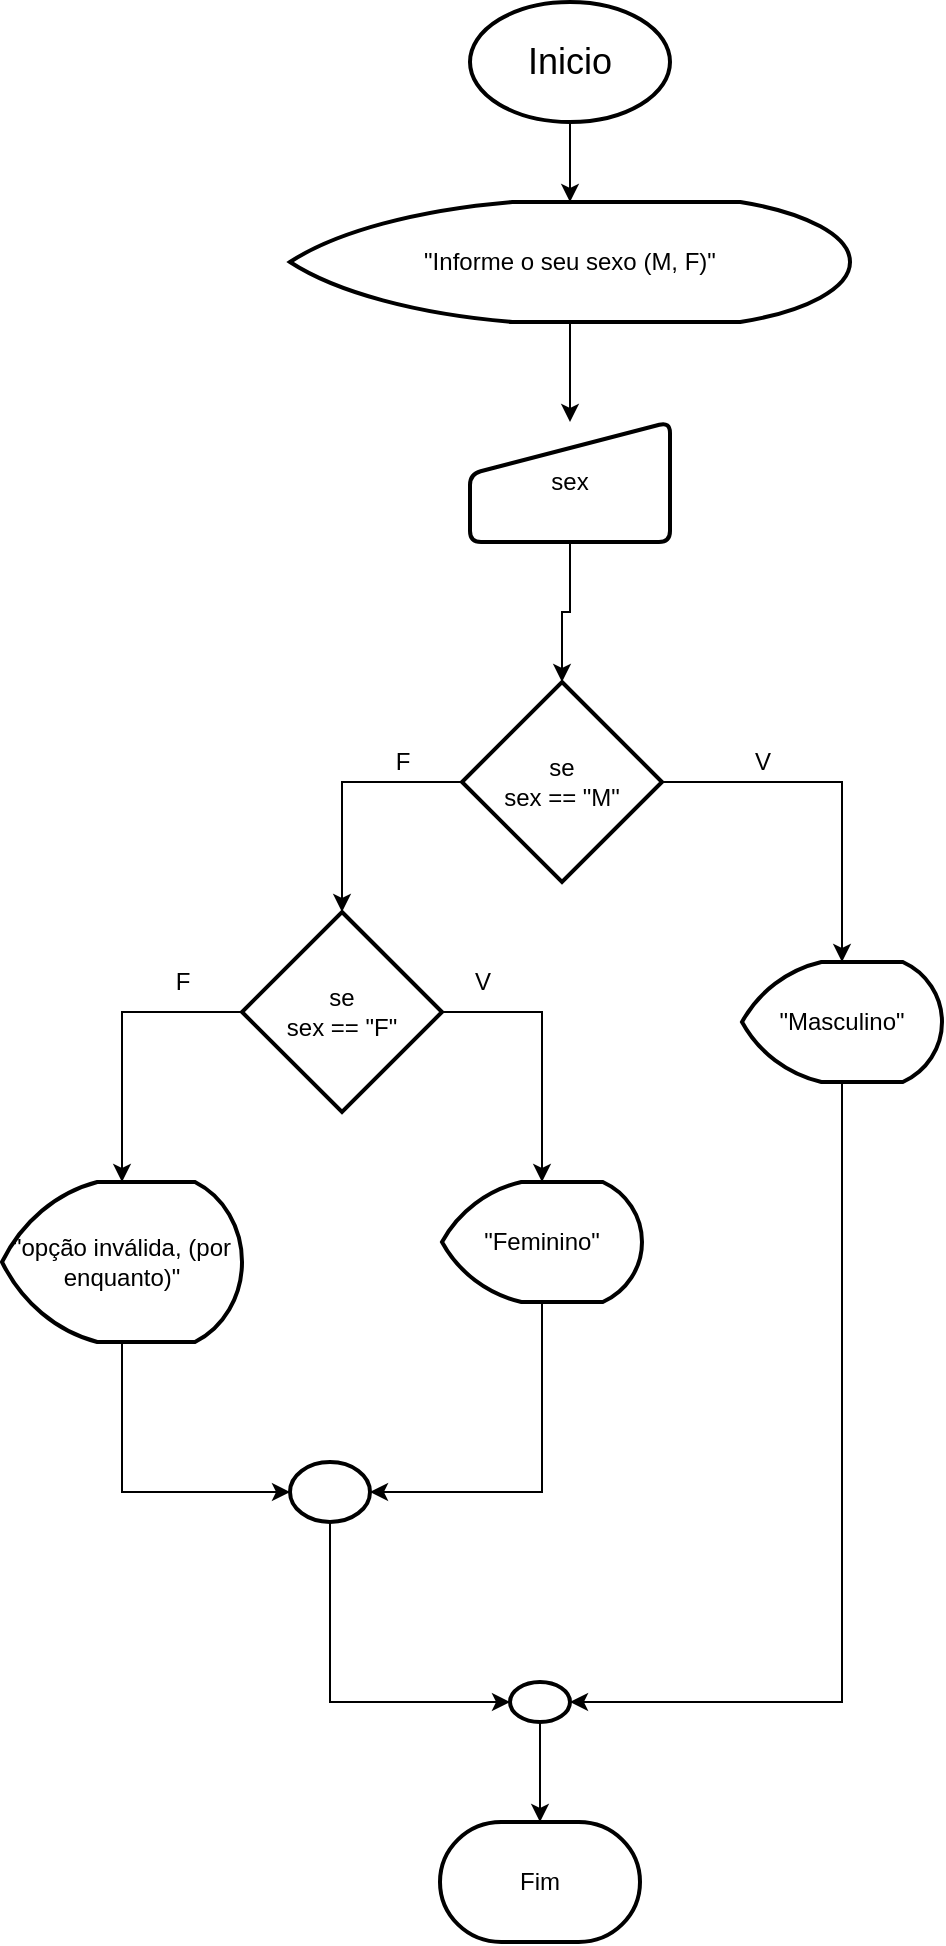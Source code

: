 <mxfile version="21.1.5" type="device">
  <diagram name="Página-1" id="9z4j_WpwlolBzk-_hQlZ">
    <mxGraphModel dx="712" dy="729" grid="1" gridSize="10" guides="1" tooltips="1" connect="1" arrows="1" fold="1" page="1" pageScale="1" pageWidth="827" pageHeight="1169" math="0" shadow="0">
      <root>
        <mxCell id="0" />
        <mxCell id="1" parent="0" />
        <mxCell id="eKlCcEgIWFv4ksgkBwzY-22" style="edgeStyle=orthogonalEdgeStyle;rounded=0;orthogonalLoop=1;jettySize=auto;html=1;exitX=0.5;exitY=1;exitDx=0;exitDy=0;exitPerimeter=0;entryX=0.5;entryY=0;entryDx=0;entryDy=0;entryPerimeter=0;" edge="1" parent="1" source="eKlCcEgIWFv4ksgkBwzY-1" target="eKlCcEgIWFv4ksgkBwzY-2">
          <mxGeometry relative="1" as="geometry" />
        </mxCell>
        <mxCell id="eKlCcEgIWFv4ksgkBwzY-1" value="&lt;font style=&quot;font-size: 18px;&quot;&gt;Inicio&lt;/font&gt;" style="strokeWidth=2;html=1;shape=mxgraph.flowchart.start_1;whiteSpace=wrap;" vertex="1" parent="1">
          <mxGeometry x="364" y="30" width="100" height="60" as="geometry" />
        </mxCell>
        <mxCell id="eKlCcEgIWFv4ksgkBwzY-23" style="edgeStyle=orthogonalEdgeStyle;rounded=0;orthogonalLoop=1;jettySize=auto;html=1;exitX=0.5;exitY=1;exitDx=0;exitDy=0;exitPerimeter=0;" edge="1" parent="1" source="eKlCcEgIWFv4ksgkBwzY-2" target="eKlCcEgIWFv4ksgkBwzY-3">
          <mxGeometry relative="1" as="geometry" />
        </mxCell>
        <mxCell id="eKlCcEgIWFv4ksgkBwzY-2" value="&quot;Informe o seu sexo (M, F)&quot;" style="strokeWidth=2;html=1;shape=mxgraph.flowchart.display;whiteSpace=wrap;" vertex="1" parent="1">
          <mxGeometry x="274" y="130" width="280" height="60" as="geometry" />
        </mxCell>
        <mxCell id="eKlCcEgIWFv4ksgkBwzY-24" style="edgeStyle=orthogonalEdgeStyle;rounded=0;orthogonalLoop=1;jettySize=auto;html=1;exitX=0.5;exitY=1;exitDx=0;exitDy=0;entryX=0.5;entryY=0;entryDx=0;entryDy=0;entryPerimeter=0;" edge="1" parent="1" source="eKlCcEgIWFv4ksgkBwzY-3" target="eKlCcEgIWFv4ksgkBwzY-4">
          <mxGeometry relative="1" as="geometry" />
        </mxCell>
        <mxCell id="eKlCcEgIWFv4ksgkBwzY-3" value="sex" style="html=1;strokeWidth=2;shape=manualInput;whiteSpace=wrap;rounded=1;size=26;arcSize=11;" vertex="1" parent="1">
          <mxGeometry x="364" y="240" width="100" height="60" as="geometry" />
        </mxCell>
        <mxCell id="eKlCcEgIWFv4ksgkBwzY-6" style="edgeStyle=orthogonalEdgeStyle;rounded=0;orthogonalLoop=1;jettySize=auto;html=1;exitX=1;exitY=0.5;exitDx=0;exitDy=0;exitPerimeter=0;entryX=0.5;entryY=0;entryDx=0;entryDy=0;entryPerimeter=0;" edge="1" parent="1" source="eKlCcEgIWFv4ksgkBwzY-4" target="eKlCcEgIWFv4ksgkBwzY-5">
          <mxGeometry relative="1" as="geometry" />
        </mxCell>
        <mxCell id="eKlCcEgIWFv4ksgkBwzY-9" style="edgeStyle=orthogonalEdgeStyle;rounded=0;orthogonalLoop=1;jettySize=auto;html=1;exitX=0;exitY=0.5;exitDx=0;exitDy=0;exitPerimeter=0;" edge="1" parent="1" source="eKlCcEgIWFv4ksgkBwzY-4" target="eKlCcEgIWFv4ksgkBwzY-8">
          <mxGeometry relative="1" as="geometry" />
        </mxCell>
        <mxCell id="eKlCcEgIWFv4ksgkBwzY-4" value="se&lt;br&gt;sex == &quot;M&quot;" style="strokeWidth=2;html=1;shape=mxgraph.flowchart.decision;whiteSpace=wrap;" vertex="1" parent="1">
          <mxGeometry x="360" y="370" width="100" height="100" as="geometry" />
        </mxCell>
        <mxCell id="eKlCcEgIWFv4ksgkBwzY-17" style="edgeStyle=orthogonalEdgeStyle;rounded=0;orthogonalLoop=1;jettySize=auto;html=1;exitX=0.5;exitY=1;exitDx=0;exitDy=0;exitPerimeter=0;entryX=1;entryY=0.5;entryDx=0;entryDy=0;entryPerimeter=0;" edge="1" parent="1" source="eKlCcEgIWFv4ksgkBwzY-5" target="eKlCcEgIWFv4ksgkBwzY-18">
          <mxGeometry relative="1" as="geometry">
            <mxPoint x="490" y="910" as="targetPoint" />
          </mxGeometry>
        </mxCell>
        <mxCell id="eKlCcEgIWFv4ksgkBwzY-5" value="&quot;Masculino&quot;" style="strokeWidth=2;html=1;shape=mxgraph.flowchart.display;whiteSpace=wrap;" vertex="1" parent="1">
          <mxGeometry x="500" y="510" width="100" height="60" as="geometry" />
        </mxCell>
        <mxCell id="eKlCcEgIWFv4ksgkBwzY-11" style="edgeStyle=orthogonalEdgeStyle;rounded=0;orthogonalLoop=1;jettySize=auto;html=1;exitX=1;exitY=0.5;exitDx=0;exitDy=0;exitPerimeter=0;entryX=0.5;entryY=0;entryDx=0;entryDy=0;entryPerimeter=0;" edge="1" parent="1" source="eKlCcEgIWFv4ksgkBwzY-8" target="eKlCcEgIWFv4ksgkBwzY-10">
          <mxGeometry relative="1" as="geometry" />
        </mxCell>
        <mxCell id="eKlCcEgIWFv4ksgkBwzY-12" style="edgeStyle=orthogonalEdgeStyle;rounded=0;orthogonalLoop=1;jettySize=auto;html=1;exitX=0;exitY=0.5;exitDx=0;exitDy=0;exitPerimeter=0;" edge="1" parent="1" source="eKlCcEgIWFv4ksgkBwzY-8" target="eKlCcEgIWFv4ksgkBwzY-13">
          <mxGeometry relative="1" as="geometry">
            <mxPoint x="180" y="650" as="targetPoint" />
          </mxGeometry>
        </mxCell>
        <mxCell id="eKlCcEgIWFv4ksgkBwzY-8" value="se&lt;br&gt;sex == &quot;F&quot;" style="strokeWidth=2;html=1;shape=mxgraph.flowchart.decision;whiteSpace=wrap;" vertex="1" parent="1">
          <mxGeometry x="250" y="485" width="100" height="100" as="geometry" />
        </mxCell>
        <mxCell id="eKlCcEgIWFv4ksgkBwzY-16" style="edgeStyle=orthogonalEdgeStyle;rounded=0;orthogonalLoop=1;jettySize=auto;html=1;exitX=0.5;exitY=1;exitDx=0;exitDy=0;exitPerimeter=0;entryX=1;entryY=0.5;entryDx=0;entryDy=0;entryPerimeter=0;" edge="1" parent="1" source="eKlCcEgIWFv4ksgkBwzY-10" target="eKlCcEgIWFv4ksgkBwzY-14">
          <mxGeometry relative="1" as="geometry" />
        </mxCell>
        <mxCell id="eKlCcEgIWFv4ksgkBwzY-10" value="&quot;Feminino&quot;" style="strokeWidth=2;html=1;shape=mxgraph.flowchart.display;whiteSpace=wrap;" vertex="1" parent="1">
          <mxGeometry x="350" y="620" width="100" height="60" as="geometry" />
        </mxCell>
        <mxCell id="eKlCcEgIWFv4ksgkBwzY-15" style="edgeStyle=orthogonalEdgeStyle;rounded=0;orthogonalLoop=1;jettySize=auto;html=1;exitX=0.5;exitY=1;exitDx=0;exitDy=0;exitPerimeter=0;entryX=0;entryY=0.5;entryDx=0;entryDy=0;entryPerimeter=0;" edge="1" parent="1" source="eKlCcEgIWFv4ksgkBwzY-13" target="eKlCcEgIWFv4ksgkBwzY-14">
          <mxGeometry relative="1" as="geometry" />
        </mxCell>
        <mxCell id="eKlCcEgIWFv4ksgkBwzY-13" value="&quot;opção inválida, (por enquanto)&quot;" style="strokeWidth=2;html=1;shape=mxgraph.flowchart.display;whiteSpace=wrap;" vertex="1" parent="1">
          <mxGeometry x="130" y="620" width="120" height="80" as="geometry" />
        </mxCell>
        <mxCell id="eKlCcEgIWFv4ksgkBwzY-19" style="edgeStyle=orthogonalEdgeStyle;rounded=0;orthogonalLoop=1;jettySize=auto;html=1;exitX=0.5;exitY=1;exitDx=0;exitDy=0;exitPerimeter=0;entryX=0;entryY=0.5;entryDx=0;entryDy=0;entryPerimeter=0;" edge="1" parent="1" source="eKlCcEgIWFv4ksgkBwzY-14" target="eKlCcEgIWFv4ksgkBwzY-18">
          <mxGeometry relative="1" as="geometry" />
        </mxCell>
        <mxCell id="eKlCcEgIWFv4ksgkBwzY-14" value="" style="strokeWidth=2;html=1;shape=mxgraph.flowchart.start_1;whiteSpace=wrap;" vertex="1" parent="1">
          <mxGeometry x="274" y="760" width="40" height="30" as="geometry" />
        </mxCell>
        <mxCell id="eKlCcEgIWFv4ksgkBwzY-21" style="edgeStyle=orthogonalEdgeStyle;rounded=0;orthogonalLoop=1;jettySize=auto;html=1;exitX=0.5;exitY=1;exitDx=0;exitDy=0;exitPerimeter=0;entryX=0.5;entryY=0;entryDx=0;entryDy=0;entryPerimeter=0;" edge="1" parent="1" source="eKlCcEgIWFv4ksgkBwzY-18" target="eKlCcEgIWFv4ksgkBwzY-20">
          <mxGeometry relative="1" as="geometry" />
        </mxCell>
        <mxCell id="eKlCcEgIWFv4ksgkBwzY-18" value="" style="strokeWidth=2;html=1;shape=mxgraph.flowchart.start_1;whiteSpace=wrap;" vertex="1" parent="1">
          <mxGeometry x="384" y="870" width="30" height="20" as="geometry" />
        </mxCell>
        <mxCell id="eKlCcEgIWFv4ksgkBwzY-20" value="Fim" style="strokeWidth=2;html=1;shape=mxgraph.flowchart.terminator;whiteSpace=wrap;" vertex="1" parent="1">
          <mxGeometry x="349" y="940" width="100" height="60" as="geometry" />
        </mxCell>
        <mxCell id="eKlCcEgIWFv4ksgkBwzY-25" value="V" style="text;html=1;align=center;verticalAlign=middle;resizable=0;points=[];autosize=1;strokeColor=none;fillColor=none;" vertex="1" parent="1">
          <mxGeometry x="355" y="505" width="30" height="30" as="geometry" />
        </mxCell>
        <mxCell id="eKlCcEgIWFv4ksgkBwzY-26" value="F" style="text;html=1;align=center;verticalAlign=middle;resizable=0;points=[];autosize=1;strokeColor=none;fillColor=none;" vertex="1" parent="1">
          <mxGeometry x="205" y="505" width="30" height="30" as="geometry" />
        </mxCell>
        <mxCell id="eKlCcEgIWFv4ksgkBwzY-27" value="V" style="text;html=1;align=center;verticalAlign=middle;resizable=0;points=[];autosize=1;strokeColor=none;fillColor=none;" vertex="1" parent="1">
          <mxGeometry x="495" y="395" width="30" height="30" as="geometry" />
        </mxCell>
        <mxCell id="eKlCcEgIWFv4ksgkBwzY-28" value="F" style="text;html=1;align=center;verticalAlign=middle;resizable=0;points=[];autosize=1;strokeColor=none;fillColor=none;" vertex="1" parent="1">
          <mxGeometry x="315" y="395" width="30" height="30" as="geometry" />
        </mxCell>
      </root>
    </mxGraphModel>
  </diagram>
</mxfile>
